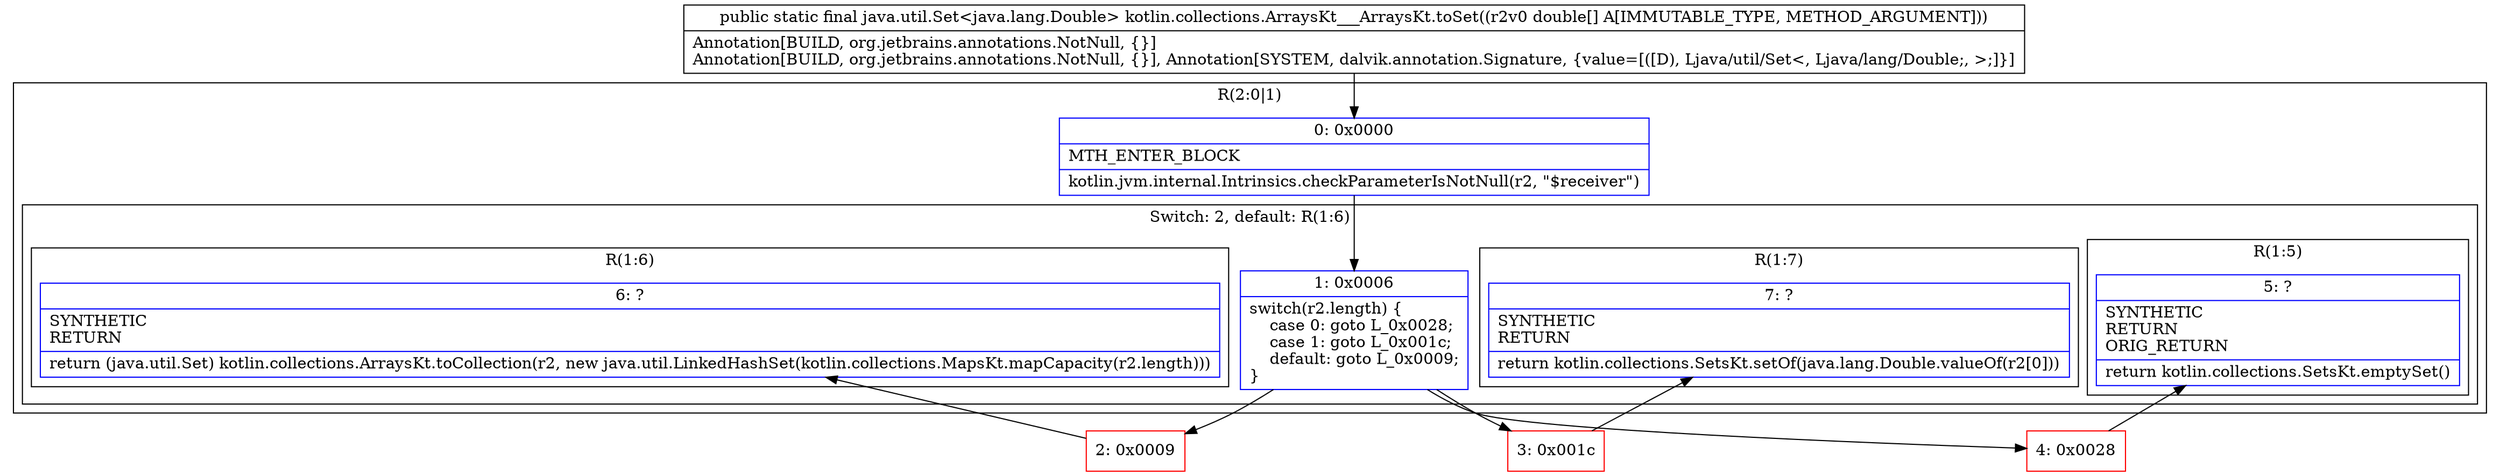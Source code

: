 digraph "CFG forkotlin.collections.ArraysKt___ArraysKt.toSet([D)Ljava\/util\/Set;" {
subgraph cluster_Region_20332872 {
label = "R(2:0|1)";
node [shape=record,color=blue];
Node_0 [shape=record,label="{0\:\ 0x0000|MTH_ENTER_BLOCK\l|kotlin.jvm.internal.Intrinsics.checkParameterIsNotNull(r2, \"$receiver\")\l}"];
subgraph cluster_SwitchRegion_1351678437 {
label = "Switch: 2, default: R(1:6)";
node [shape=record,color=blue];
Node_1 [shape=record,label="{1\:\ 0x0006|switch(r2.length) \{\l    case 0: goto L_0x0028;\l    case 1: goto L_0x001c;\l    default: goto L_0x0009;\l\}\l}"];
subgraph cluster_Region_1692496827 {
label = "R(1:5)";
node [shape=record,color=blue];
Node_5 [shape=record,label="{5\:\ ?|SYNTHETIC\lRETURN\lORIG_RETURN\l|return kotlin.collections.SetsKt.emptySet()\l}"];
}
subgraph cluster_Region_965480490 {
label = "R(1:7)";
node [shape=record,color=blue];
Node_7 [shape=record,label="{7\:\ ?|SYNTHETIC\lRETURN\l|return kotlin.collections.SetsKt.setOf(java.lang.Double.valueOf(r2[0]))\l}"];
}
subgraph cluster_Region_167979602 {
label = "R(1:6)";
node [shape=record,color=blue];
Node_6 [shape=record,label="{6\:\ ?|SYNTHETIC\lRETURN\l|return (java.util.Set) kotlin.collections.ArraysKt.toCollection(r2, new java.util.LinkedHashSet(kotlin.collections.MapsKt.mapCapacity(r2.length)))\l}"];
}
}
}
Node_2 [shape=record,color=red,label="{2\:\ 0x0009}"];
Node_3 [shape=record,color=red,label="{3\:\ 0x001c}"];
Node_4 [shape=record,color=red,label="{4\:\ 0x0028}"];
MethodNode[shape=record,label="{public static final java.util.Set\<java.lang.Double\> kotlin.collections.ArraysKt___ArraysKt.toSet((r2v0 double[] A[IMMUTABLE_TYPE, METHOD_ARGUMENT]))  | Annotation[BUILD, org.jetbrains.annotations.NotNull, \{\}]\lAnnotation[BUILD, org.jetbrains.annotations.NotNull, \{\}], Annotation[SYSTEM, dalvik.annotation.Signature, \{value=[([D), Ljava\/util\/Set\<, Ljava\/lang\/Double;, \>;]\}]\l}"];
MethodNode -> Node_0;
Node_0 -> Node_1;
Node_1 -> Node_2;
Node_1 -> Node_3;
Node_1 -> Node_4;
Node_2 -> Node_6;
Node_3 -> Node_7;
Node_4 -> Node_5;
}


